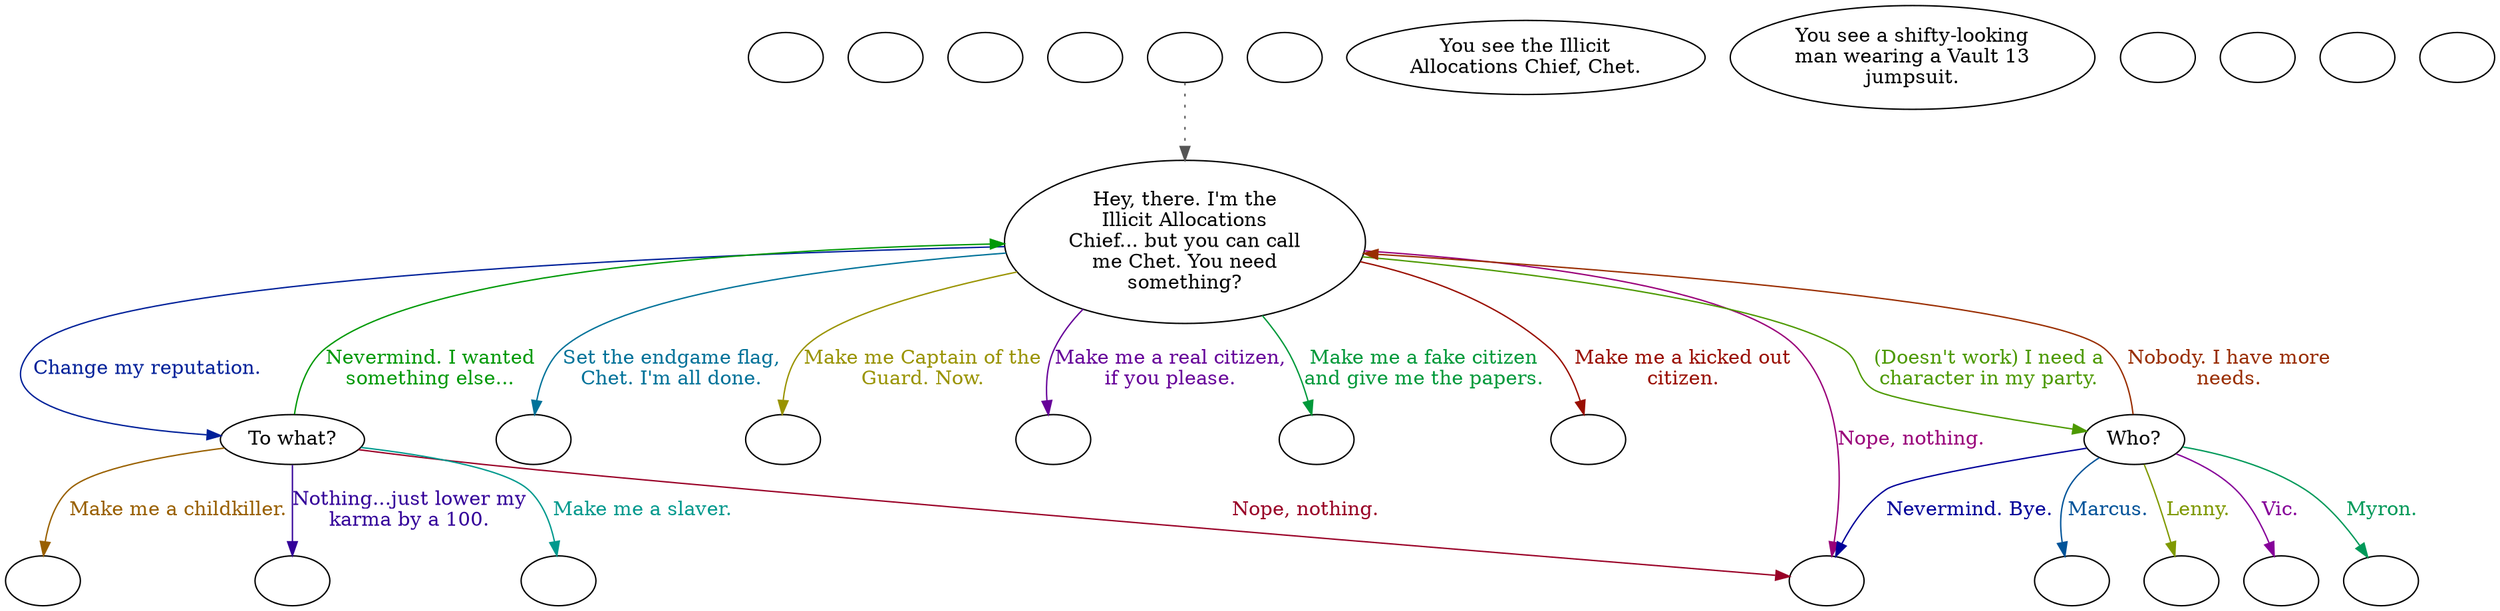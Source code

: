 digraph VCChet {
  "checkPartyMembersNearDoor" [style=filled       fillcolor="#FFFFFF"       color="#000000"]
  "checkPartyMembersNearDoor" [label=""]
  "start" [style=filled       fillcolor="#FFFFFF"       color="#000000"]
  "start" [label=""]
  "critter_p_proc" [style=filled       fillcolor="#FFFFFF"       color="#000000"]
  "critter_p_proc" [label=""]
  "pickup_p_proc" [style=filled       fillcolor="#FFFFFF"       color="#000000"]
  "pickup_p_proc" [label=""]
  "talk_p_proc" [style=filled       fillcolor="#FFFFFF"       color="#000000"]
  "talk_p_proc" -> "Node001" [style=dotted color="#555555"]
  "talk_p_proc" [label=""]
  "destroy_p_proc" [style=filled       fillcolor="#FFFFFF"       color="#000000"]
  "destroy_p_proc" [label=""]
  "look_at_p_proc" [style=filled       fillcolor="#FFFFFF"       color="#000000"]
  "look_at_p_proc" [label="You see the Illicit\nAllocations Chief, Chet."]
  "description_p_proc" [style=filled       fillcolor="#FFFFFF"       color="#000000"]
  "description_p_proc" [label="You see a shifty-looking\nman wearing a Vault 13\njumpsuit."]
  "use_skill_on_p_proc" [style=filled       fillcolor="#FFFFFF"       color="#000000"]
  "use_skill_on_p_proc" [label=""]
  "damage_p_proc" [style=filled       fillcolor="#FFFFFF"       color="#000000"]
  "damage_p_proc" [label=""]
  "map_enter_p_proc" [style=filled       fillcolor="#FFFFFF"       color="#000000"]
  "map_enter_p_proc" [label=""]
  "Node998" [style=filled       fillcolor="#FFFFFF"       color="#000000"]
  "Node998" [label=""]
  "Node999" [style=filled       fillcolor="#FFFFFF"       color="#000000"]
  "Node999" [label=""]
  "Node001" [style=filled       fillcolor="#FFFFFF"       color="#000000"]
  "Node001" [label="Hey, there. I'm the\nIllicit Allocations\nChief... but you can call\nme Chet. You need\nsomething?"]
  "Node001" -> "Node001a" [label="Set the endgame flag,\nChet. I'm all done." color="#007299" fontcolor="#007299"]
  "Node001" -> "Node001b" [label="Make me Captain of the\nGuard. Now." color="#999300" fontcolor="#999300"]
  "Node001" -> "Node001c" [label="Make me a real citizen,\nif you please." color="#660099" fontcolor="#660099"]
  "Node001" -> "Node001d" [label="Make me a fake citizen\nand give me the papers." color="#00993A" fontcolor="#00993A"]
  "Node001" -> "Node001e" [label="Make me a kicked out\ncitizen." color="#990D00" fontcolor="#990D00"]
  "Node001" -> "Node002" [label="Change my reputation." color="#002099" fontcolor="#002099"]
  "Node001" -> "Node003" [label="(Doesn't work) I need a\ncharacter in my party." color="#4C9900" fontcolor="#4C9900"]
  "Node001" -> "Node999" [label="Nope, nothing." color="#990079" fontcolor="#990079"]
  "Node001a" [style=filled       fillcolor="#FFFFFF"       color="#000000"]
  "Node001a" [label=""]
  "Node001b" [style=filled       fillcolor="#FFFFFF"       color="#000000"]
  "Node001b" [label=""]
  "Node001c" [style=filled       fillcolor="#FFFFFF"       color="#000000"]
  "Node001c" [label=""]
  "Node001d" [style=filled       fillcolor="#FFFFFF"       color="#000000"]
  "Node001d" [label=""]
  "Node001e" [style=filled       fillcolor="#FFFFFF"       color="#000000"]
  "Node001e" [label=""]
  "Node002" [style=filled       fillcolor="#FFFFFF"       color="#000000"]
  "Node002" [label="To what?"]
  "Node002" -> "Node002a" [label="Make me a slaver." color="#00998D" fontcolor="#00998D"]
  "Node002" -> "Node002b" [label="Make me a childkiller." color="#996000" fontcolor="#996000"]
  "Node002" -> "Node002c" [label="Nothing...just lower my\nkarma by a 100." color="#330099" fontcolor="#330099"]
  "Node002" -> "Node001" [label="Nevermind. I wanted\nsomething else..." color="#009907" fontcolor="#009907"]
  "Node002" -> "Node999" [label="Nope, nothing." color="#990026" fontcolor="#990026"]
  "Node002a" [style=filled       fillcolor="#FFFFFF"       color="#000000"]
  "Node002a" [label=""]
  "Node002b" [style=filled       fillcolor="#FFFFFF"       color="#000000"]
  "Node002b" [label=""]
  "Node002c" [style=filled       fillcolor="#FFFFFF"       color="#000000"]
  "Node002c" [label=""]
  "Node003" [style=filled       fillcolor="#FFFFFF"       color="#000000"]
  "Node003" [label="Who?"]
  "Node003" -> "Node003a" [label="Marcus." color="#005399" fontcolor="#005399"]
  "Node003" -> "Node003b" [label="Lenny." color="#7F9900" fontcolor="#7F9900"]
  "Node003" -> "Node003c" [label="Vic." color="#860099" fontcolor="#860099"]
  "Node003" -> "Node003d" [label="Myron." color="#009959" fontcolor="#009959"]
  "Node003" -> "Node001" [label="Nobody. I have more\nneeds." color="#992D00" fontcolor="#992D00"]
  "Node003" -> "Node999" [label="Nevermind. Bye." color="#000099" fontcolor="#000099"]
  "Node003a" [style=filled       fillcolor="#FFFFFF"       color="#000000"]
  "Node003a" [label=""]
  "Node003b" [style=filled       fillcolor="#FFFFFF"       color="#000000"]
  "Node003b" [label=""]
  "Node003c" [style=filled       fillcolor="#FFFFFF"       color="#000000"]
  "Node003c" [label=""]
  "Node003d" [style=filled       fillcolor="#FFFFFF"       color="#000000"]
  "Node003d" [label=""]
}